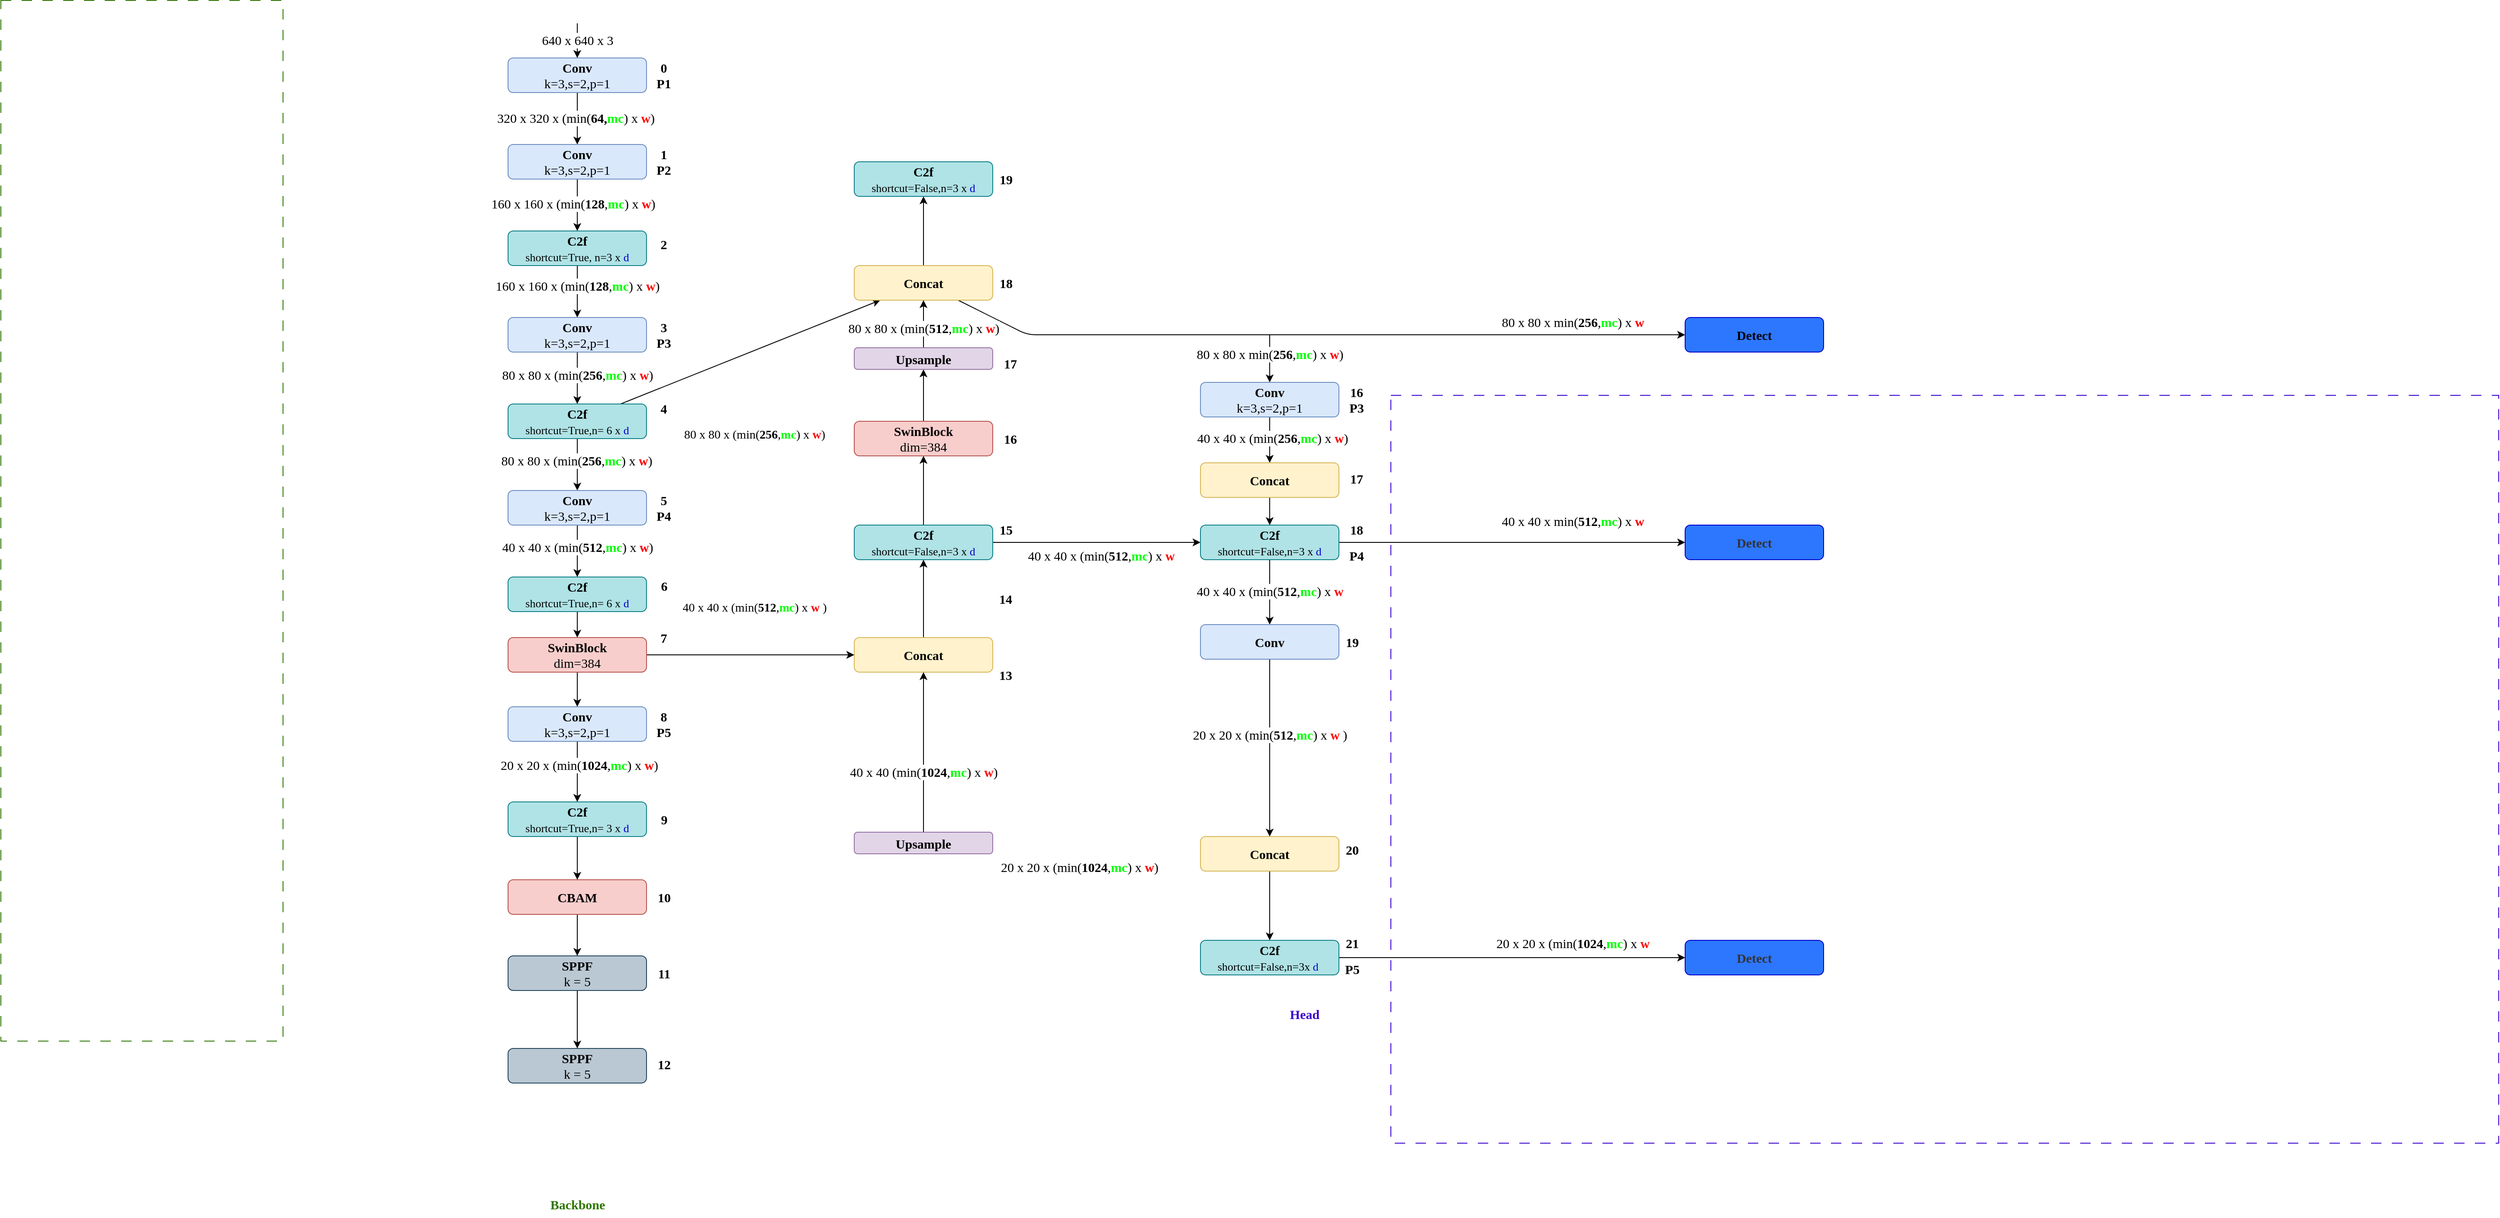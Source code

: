 <mxfile>
    <diagram id="m7DdTD2uF7JsQJq5TwqG" name="Page-1">
        <mxGraphModel dx="1376" dy="427" grid="1" gridSize="10" guides="1" tooltips="1" connect="1" arrows="1" fold="1" page="0" pageScale="1" pageWidth="1200" pageHeight="1600" math="0" shadow="0">
            <root>
                <mxCell id="0"/>
                <mxCell id="1" parent="0"/>
                <mxCell id="4" value="" style="edgeStyle=none;html=1;fontFamily=Verdana;fontSize=15;" parent="1" source="2" target="3" edge="1">
                    <mxGeometry relative="1" as="geometry"/>
                </mxCell>
                <mxCell id="33" value="320 x 320 x (min(&lt;b&gt;64,&lt;font style=&quot;color: rgb(0, 255, 0);&quot;&gt;mc&lt;/font&gt;&lt;/b&gt;) x &lt;b&gt;&lt;font style=&quot;color: rgb(255, 0, 0);&quot;&gt;w&lt;/font&gt;&lt;/b&gt;)" style="edgeLabel;html=1;align=center;verticalAlign=middle;resizable=0;points=[];fontFamily=Verdana;fontSize=15;" parent="4" vertex="1" connectable="0">
                    <mxGeometry x="-0.033" y="-2" relative="1" as="geometry">
                        <mxPoint as="offset"/>
                    </mxGeometry>
                </mxCell>
                <mxCell id="2" value="&lt;b&gt;&lt;font&gt;Conv&lt;/font&gt;&lt;/b&gt;&lt;div&gt;&lt;font&gt;k=3,s=2,p=1&lt;/font&gt;&lt;/div&gt;" style="rounded=1;whiteSpace=wrap;html=1;fillColor=#dae8fc;strokeColor=#6c8ebf;fontFamily=Verdana;fontSize=15;" parent="1" vertex="1">
                    <mxGeometry x="80" y="80" width="160" height="40" as="geometry"/>
                </mxCell>
                <mxCell id="6" value="" style="edgeStyle=none;html=1;fontFamily=Verdana;fontSize=15;" parent="1" source="3" target="5" edge="1">
                    <mxGeometry relative="1" as="geometry"/>
                </mxCell>
                <mxCell id="36" value="160 x 160 x (min(&lt;b&gt;128&lt;/b&gt;,&lt;b&gt;&lt;font style=&quot;color: rgb(0, 255, 0);&quot;&gt;mc&lt;/font&gt;&lt;/b&gt;) x &lt;b&gt;&lt;font style=&quot;color: rgb(255, 0, 0);&quot;&gt;w&lt;/font&gt;&lt;/b&gt;)" style="edgeLabel;html=1;align=center;verticalAlign=middle;resizable=0;points=[];fontFamily=Verdana;fontSize=15;" parent="6" vertex="1" connectable="0">
                    <mxGeometry x="-0.283" y="-1" relative="1" as="geometry">
                        <mxPoint x="-4" y="6" as="offset"/>
                    </mxGeometry>
                </mxCell>
                <mxCell id="3" value="&lt;b&gt;&lt;font&gt;Conv&lt;/font&gt;&lt;/b&gt;&lt;div&gt;&lt;font&gt;k=3,s=2,p=1&lt;/font&gt;&lt;/div&gt;" style="rounded=1;whiteSpace=wrap;html=1;fillColor=#dae8fc;strokeColor=#6c8ebf;fontFamily=Verdana;fontSize=15;" parent="1" vertex="1">
                    <mxGeometry x="80" y="180" width="160" height="40" as="geometry"/>
                </mxCell>
                <mxCell id="8" value="" style="edgeStyle=none;html=1;fontFamily=Verdana;fontSize=15;" parent="1" source="5" target="7" edge="1">
                    <mxGeometry relative="1" as="geometry"/>
                </mxCell>
                <mxCell id="38" value="160 x 160 x (min(&lt;b&gt;128&lt;/b&gt;,&lt;b&gt;&lt;font style=&quot;color: rgb(0, 255, 0);&quot;&gt;mc&lt;/font&gt;&lt;/b&gt;) x &lt;b&gt;&lt;font style=&quot;color: rgb(255, 0, 0);&quot;&gt;w&lt;/font&gt;&lt;/b&gt;)" style="edgeLabel;html=1;align=center;verticalAlign=middle;resizable=0;points=[];fontFamily=Verdana;fontSize=15;" parent="8" vertex="1" connectable="0">
                    <mxGeometry x="-0.233" relative="1" as="geometry">
                        <mxPoint as="offset"/>
                    </mxGeometry>
                </mxCell>
                <mxCell id="5" value="&lt;b&gt;&lt;font&gt;C2f&lt;/font&gt;&lt;/b&gt;&lt;div&gt;&lt;font style=&quot;font-size: 13px;&quot;&gt;shortcut=True, n=3 x&amp;nbsp;&lt;font style=&quot;color: rgb(0, 0, 204);&quot;&gt;d&lt;/font&gt;&lt;/font&gt;&lt;/div&gt;" style="rounded=1;whiteSpace=wrap;html=1;fillColor=#b0e3e6;strokeColor=#0e8088;align=center;fontFamily=Verdana;fontSize=15;" parent="1" vertex="1">
                    <mxGeometry x="80" y="280" width="160" height="40" as="geometry"/>
                </mxCell>
                <mxCell id="10" value="" style="edgeStyle=none;html=1;fontFamily=Verdana;fontSize=15;" parent="1" source="7" target="9" edge="1">
                    <mxGeometry relative="1" as="geometry"/>
                </mxCell>
                <mxCell id="39" value="80 x 80 x (min(&lt;b&gt;256&lt;/b&gt;,&lt;b&gt;&lt;font style=&quot;color: rgb(0, 255, 0);&quot;&gt;mc&lt;/font&gt;&lt;/b&gt;) x &lt;b&gt;&lt;font style=&quot;color: rgb(255, 0, 0);&quot;&gt;w&lt;/font&gt;&lt;/b&gt;)" style="edgeLabel;html=1;align=center;verticalAlign=middle;resizable=0;points=[];fontFamily=Verdana;fontSize=15;" parent="10" vertex="1" connectable="0">
                    <mxGeometry x="-0.133" relative="1" as="geometry">
                        <mxPoint as="offset"/>
                    </mxGeometry>
                </mxCell>
                <mxCell id="7" value="&lt;b&gt;Conv&lt;/b&gt;&lt;div&gt;&lt;font&gt;k=3,s=2,p=1&lt;/font&gt;&lt;/div&gt;" style="rounded=1;whiteSpace=wrap;html=1;fillColor=#dae8fc;strokeColor=#6c8ebf;fontFamily=Verdana;fontSize=15;" parent="1" vertex="1">
                    <mxGeometry x="80" y="380" width="160" height="40" as="geometry"/>
                </mxCell>
                <mxCell id="12" value="" style="edgeStyle=none;html=1;fontFamily=Verdana;fontSize=15;" parent="1" source="9" target="11" edge="1">
                    <mxGeometry relative="1" as="geometry"/>
                </mxCell>
                <mxCell id="40" value="80 x 80 x (min(&lt;b&gt;256&lt;/b&gt;,&lt;b&gt;&lt;font style=&quot;color: rgb(0, 255, 0);&quot;&gt;mc&lt;/font&gt;&lt;/b&gt;) x &lt;b&gt;&lt;font style=&quot;color: rgb(255, 0, 0);&quot;&gt;w&lt;/font&gt;&lt;/b&gt;)" style="edgeLabel;html=1;align=center;verticalAlign=middle;resizable=0;points=[];fontFamily=Verdana;fontSize=15;" parent="12" vertex="1" connectable="0">
                    <mxGeometry x="-0.183" y="-1" relative="1" as="geometry">
                        <mxPoint as="offset"/>
                    </mxGeometry>
                </mxCell>
                <mxCell id="54" value="" style="edgeStyle=none;html=1;fontFamily=Verdana;fontSize=15;" parent="1" source="9" target="53" edge="1">
                    <mxGeometry relative="1" as="geometry"/>
                </mxCell>
                <mxCell id="9" value="&lt;b&gt;&lt;font&gt;C2f&lt;/font&gt;&lt;/b&gt;&lt;div&gt;&lt;font style=&quot;font-size: 13px;&quot;&gt;shortcut=True,n= 6 x &lt;font style=&quot;color: rgb(0, 0, 204);&quot;&gt;d&lt;/font&gt;&lt;/font&gt;&lt;/div&gt;" style="rounded=1;whiteSpace=wrap;html=1;fillColor=#b0e3e6;strokeColor=#0e8088;fontFamily=Verdana;fontSize=15;" parent="1" vertex="1">
                    <mxGeometry x="80" y="480" width="160" height="40" as="geometry"/>
                </mxCell>
                <mxCell id="14" value="" style="edgeStyle=none;html=1;fontFamily=Verdana;fontSize=15;" parent="1" source="11" target="13" edge="1">
                    <mxGeometry relative="1" as="geometry"/>
                </mxCell>
                <mxCell id="41" value="40 x 40 x (min(&lt;b&gt;512&lt;/b&gt;,&lt;b&gt;&lt;font style=&quot;color: rgb(0, 255, 0);&quot;&gt;mc&lt;/font&gt;&lt;/b&gt;) x &lt;b&gt;&lt;font style=&quot;color: rgb(255, 0, 0);&quot;&gt;w&lt;/font&gt;&lt;/b&gt;)" style="edgeLabel;html=1;align=center;verticalAlign=middle;resizable=0;points=[];fontFamily=Verdana;fontSize=15;" parent="14" vertex="1" connectable="0">
                    <mxGeometry x="-0.183" relative="1" as="geometry">
                        <mxPoint as="offset"/>
                    </mxGeometry>
                </mxCell>
                <mxCell id="11" value="&lt;b&gt;&lt;font&gt;Conv&lt;/font&gt;&lt;/b&gt;&lt;div&gt;&lt;font&gt;k=3,s=2,p=1&lt;/font&gt;&lt;/div&gt;" style="rounded=1;whiteSpace=wrap;html=1;fillColor=#dae8fc;strokeColor=#6c8ebf;fontFamily=Verdana;fontSize=15;" parent="1" vertex="1">
                    <mxGeometry x="80" y="580" width="160" height="40" as="geometry"/>
                </mxCell>
                <mxCell id="171" value="" style="edgeStyle=none;html=1;" parent="1" source="13" target="170" edge="1">
                    <mxGeometry relative="1" as="geometry"/>
                </mxCell>
                <mxCell id="13" value="&lt;b&gt;&lt;font&gt;C2f&lt;/font&gt;&lt;/b&gt;&lt;div&gt;&lt;font style=&quot;font-size: 13px;&quot;&gt;shortcut=True,n= 6 x &lt;font style=&quot;color: rgb(0, 0, 204);&quot;&gt;d&lt;/font&gt;&lt;/font&gt;&lt;/div&gt;" style="rounded=1;whiteSpace=wrap;html=1;fillColor=#b0e3e6;strokeColor=#0e8088;fontFamily=Verdana;fontSize=15;" parent="1" vertex="1">
                    <mxGeometry x="80" y="680" width="160" height="40" as="geometry"/>
                </mxCell>
                <mxCell id="18" value="" style="edgeStyle=none;html=1;fontFamily=Verdana;fontSize=15;" parent="1" source="15" target="17" edge="1">
                    <mxGeometry relative="1" as="geometry"/>
                </mxCell>
                <mxCell id="43" value="20 x 20 x (min(&lt;b&gt;1024&lt;/b&gt;,&lt;b&gt;&lt;font style=&quot;color: rgb(0, 255, 0);&quot;&gt;mc&lt;/font&gt;&lt;/b&gt;) x &lt;b&gt;&lt;font style=&quot;color: rgb(255, 0, 0);&quot;&gt;w&lt;/font&gt;&lt;/b&gt;)" style="edgeLabel;html=1;align=center;verticalAlign=middle;resizable=0;points=[];fontFamily=Verdana;fontSize=15;" parent="18" vertex="1" connectable="0">
                    <mxGeometry x="-0.233" y="2" relative="1" as="geometry">
                        <mxPoint as="offset"/>
                    </mxGeometry>
                </mxCell>
                <mxCell id="15" value="&lt;b&gt;&lt;font&gt;Conv&lt;/font&gt;&lt;/b&gt;&lt;div&gt;&lt;font&gt;k=3,s=2,p=1&lt;/font&gt;&lt;/div&gt;" style="rounded=1;whiteSpace=wrap;html=1;fillColor=#dae8fc;strokeColor=#6c8ebf;fontFamily=Verdana;fontSize=15;" parent="1" vertex="1">
                    <mxGeometry x="80" y="830" width="160" height="40" as="geometry"/>
                </mxCell>
                <mxCell id="166" value="" style="edgeStyle=none;html=1;" parent="1" source="17" target="165" edge="1">
                    <mxGeometry relative="1" as="geometry"/>
                </mxCell>
                <mxCell id="17" value="&lt;b&gt;&lt;font&gt;C2f&lt;/font&gt;&lt;/b&gt;&lt;div&gt;&lt;span style=&quot;background-color: transparent;&quot;&gt;&lt;font style=&quot;font-size: 13px;&quot;&gt;shortcut=True,n= 3 x&amp;nbsp;&lt;font style=&quot;color: rgb(0, 0, 204);&quot;&gt;d&lt;/font&gt;&lt;/font&gt;&lt;/span&gt;&lt;/div&gt;" style="rounded=1;whiteSpace=wrap;html=1;fillColor=#b0e3e6;strokeColor=#0e8088;fontFamily=Verdana;fontSize=15;" parent="1" vertex="1">
                    <mxGeometry x="80" y="940" width="160" height="40" as="geometry"/>
                </mxCell>
                <mxCell id="158" value="" style="edgeStyle=none;html=1;" parent="1" source="19" target="157" edge="1">
                    <mxGeometry relative="1" as="geometry"/>
                </mxCell>
                <mxCell id="19" value="&lt;b&gt;&lt;font&gt;SPPF&lt;/font&gt;&lt;/b&gt;&lt;div&gt;&lt;font&gt;k = 5&lt;/font&gt;&lt;/div&gt;" style="rounded=1;whiteSpace=wrap;html=1;fillColor=#bac8d3;strokeColor=#23445d;fontFamily=Verdana;fontSize=15;" parent="1" vertex="1">
                    <mxGeometry x="80" y="1118" width="160" height="40" as="geometry"/>
                </mxCell>
                <mxCell id="21" value="" style="endArrow=classic;html=1;entryX=0.5;entryY=0;entryDx=0;entryDy=0;rounded=1;curved=0;verticalAlign=middle;horizontal=1;fontFamily=Verdana;fontSize=15;" parent="1" target="2" edge="1">
                    <mxGeometry width="50" height="50" relative="1" as="geometry">
                        <mxPoint x="160" y="40" as="sourcePoint"/>
                        <mxPoint x="134.72" y="80" as="targetPoint"/>
                    </mxGeometry>
                </mxCell>
                <mxCell id="26" value="Text" style="edgeLabel;html=1;align=center;verticalAlign=middle;resizable=0;points=[];fontFamily=Verdana;fontSize=15;" parent="21" vertex="1" connectable="0">
                    <mxGeometry x="-0.067" relative="1" as="geometry">
                        <mxPoint as="offset"/>
                    </mxGeometry>
                </mxCell>
                <mxCell id="27" value="640 x 640 x 3" style="edgeLabel;html=1;align=center;verticalAlign=middle;resizable=0;points=[];fontFamily=Verdana;fontSize=15;" parent="21" vertex="1" connectable="0">
                    <mxGeometry x="-0.067" y="3" relative="1" as="geometry">
                        <mxPoint x="-3" as="offset"/>
                    </mxGeometry>
                </mxCell>
                <mxCell id="28" value="&lt;b&gt;&lt;font&gt;0&lt;/font&gt;&lt;/b&gt;&lt;div&gt;&lt;b&gt;&lt;font&gt;P1&lt;/font&gt;&lt;/b&gt;&lt;/div&gt;" style="text;html=1;align=center;verticalAlign=middle;whiteSpace=wrap;rounded=0;fontFamily=Verdana;fontSize=15;" parent="1" vertex="1">
                    <mxGeometry x="230" y="85" width="60" height="30" as="geometry"/>
                </mxCell>
                <mxCell id="29" value="&lt;font&gt;&lt;b&gt;1&lt;/b&gt;&lt;br&gt;&lt;/font&gt;&lt;div&gt;&lt;b&gt;&lt;font&gt;P2&lt;/font&gt;&lt;/b&gt;&lt;/div&gt;" style="text;html=1;align=center;verticalAlign=middle;whiteSpace=wrap;rounded=0;fontFamily=Verdana;fontSize=15;" parent="1" vertex="1">
                    <mxGeometry x="245" y="185" width="30" height="30" as="geometry"/>
                </mxCell>
                <mxCell id="30" value="&lt;b style=&quot;background-color: transparent;&quot;&gt;&lt;font&gt;2&lt;/font&gt;&lt;/b&gt;" style="text;html=1;align=center;verticalAlign=middle;whiteSpace=wrap;rounded=0;fontFamily=Verdana;fontSize=15;" parent="1" vertex="1">
                    <mxGeometry x="230" y="280" width="60" height="30" as="geometry"/>
                </mxCell>
                <mxCell id="31" value="&lt;font&gt;&lt;b&gt;3&lt;/b&gt;&lt;br&gt;&lt;/font&gt;&lt;div&gt;&lt;b&gt;&lt;font&gt;P3&lt;/font&gt;&lt;/b&gt;&lt;/div&gt;" style="text;html=1;align=center;verticalAlign=middle;whiteSpace=wrap;rounded=0;fontFamily=Verdana;fontSize=15;" parent="1" vertex="1">
                    <mxGeometry x="230" y="385" width="60" height="30" as="geometry"/>
                </mxCell>
                <mxCell id="32" value="&lt;font&gt;&lt;b&gt;4&lt;/b&gt;&lt;/font&gt;" style="text;html=1;align=center;verticalAlign=middle;whiteSpace=wrap;rounded=0;fontFamily=Verdana;fontSize=15;" parent="1" vertex="1">
                    <mxGeometry x="230" y="470" width="60" height="30" as="geometry"/>
                </mxCell>
                <mxCell id="45" value="&lt;font&gt;&lt;b&gt;5&lt;/b&gt;&lt;/font&gt;&lt;div&gt;&lt;font&gt;&lt;b&gt;P4&lt;/b&gt;&lt;/font&gt;&lt;/div&gt;" style="text;html=1;align=center;verticalAlign=middle;whiteSpace=wrap;rounded=0;fontFamily=Verdana;fontSize=15;" parent="1" vertex="1">
                    <mxGeometry x="230" y="585" width="60" height="30" as="geometry"/>
                </mxCell>
                <mxCell id="47" value="&lt;font&gt;&lt;b&gt;7&lt;/b&gt;&lt;/font&gt;" style="text;html=1;align=center;verticalAlign=middle;whiteSpace=wrap;rounded=0;fontFamily=Verdana;fontSize=15;" parent="1" vertex="1">
                    <mxGeometry x="230" y="735" width="60" height="30" as="geometry"/>
                </mxCell>
                <mxCell id="48" value="&lt;font&gt;&lt;b&gt;8&lt;/b&gt;&lt;/font&gt;&lt;div&gt;&lt;font&gt;&lt;b&gt;P5&lt;/b&gt;&lt;/font&gt;&lt;/div&gt;" style="text;html=1;align=center;verticalAlign=middle;whiteSpace=wrap;rounded=0;fontFamily=Verdana;fontSize=15;" parent="1" vertex="1">
                    <mxGeometry x="230" y="835" width="60" height="30" as="geometry"/>
                </mxCell>
                <mxCell id="63" value="" style="edgeStyle=none;html=1;fontFamily=Verdana;fontSize=15;" parent="1" source="53" target="62" edge="1">
                    <mxGeometry relative="1" as="geometry"/>
                </mxCell>
                <mxCell id="55" value="&lt;font style=&quot;font-size: 14px;&quot;&gt;80 x 80 x (min(&lt;b&gt;256&lt;/b&gt;,&lt;b&gt;&lt;font style=&quot;color: rgb(0, 255, 0);&quot;&gt;mc&lt;/font&gt;&lt;/b&gt;) x &lt;b&gt;&lt;font style=&quot;color: rgb(255, 0, 0);&quot;&gt;w&lt;/font&gt;&lt;/b&gt;)&lt;/font&gt;" style="text;html=1;align=center;verticalAlign=middle;whiteSpace=wrap;rounded=0;fontFamily=Verdana;fontSize=15;" parent="1" vertex="1">
                    <mxGeometry x="245" y="500" width="240" height="30" as="geometry"/>
                </mxCell>
                <mxCell id="65" value="" style="edgeStyle=none;html=1;fontFamily=Verdana;fontSize=15;" parent="1" source="58" target="64" edge="1">
                    <mxGeometry relative="1" as="geometry"/>
                </mxCell>
                <mxCell id="58" value="&lt;b&gt;Concat&lt;/b&gt;" style="rounded=1;whiteSpace=wrap;html=1;fillColor=#fff2cc;strokeColor=#d6b656;fontFamily=Verdana;fontSize=15;" parent="1" vertex="1">
                    <mxGeometry x="480" y="750" width="160" height="40" as="geometry"/>
                </mxCell>
                <mxCell id="60" value="&lt;font style=&quot;font-size: 14px;&quot;&gt;40 x 40 x (min(&lt;b&gt;&lt;font style=&quot;color: rgb(0, 0, 0);&quot;&gt;512&lt;/font&gt;&lt;/b&gt;,&lt;b&gt;&lt;font style=&quot;color: rgb(0, 255, 0);&quot;&gt;mc&lt;/font&gt;&lt;/b&gt;) x &lt;b&gt;&lt;font style=&quot;color: rgb(255, 0, 0);&quot;&gt;w &lt;/font&gt;&lt;/b&gt;)&lt;/font&gt;" style="text;html=1;align=center;verticalAlign=middle;whiteSpace=wrap;rounded=0;fontFamily=Verdana;fontSize=15;" parent="1" vertex="1">
                    <mxGeometry x="245" y="710" width="240" height="10" as="geometry"/>
                </mxCell>
                <mxCell id="99" value="" style="edgeStyle=none;html=1;fontFamily=Verdana;fontSize=15;" parent="1" source="53" target="98" edge="1">
                    <mxGeometry relative="1" as="geometry">
                        <Array as="points">
                            <mxPoint x="680" y="400"/>
                        </Array>
                    </mxGeometry>
                </mxCell>
                <mxCell id="62" value="&lt;b&gt;&lt;font&gt;C2f&lt;/font&gt;&lt;/b&gt;&lt;div&gt;&lt;font style=&quot;font-size: 13px;&quot;&gt;shortcut=False,n=3 x &lt;font style=&quot;color: rgb(0, 0, 204);&quot;&gt;d&lt;/font&gt;&lt;/font&gt;&lt;/div&gt;" style="rounded=1;whiteSpace=wrap;html=1;fillColor=#b0e3e6;strokeColor=#0e8088;fontFamily=Verdana;fontSize=15;" parent="1" vertex="1">
                    <mxGeometry x="480" y="200" width="160" height="40" as="geometry"/>
                </mxCell>
                <mxCell id="90" value="" style="edgeStyle=none;html=1;fontFamily=Verdana;fontSize=15;" parent="1" source="64" target="89" edge="1">
                    <mxGeometry relative="1" as="geometry"/>
                </mxCell>
                <mxCell id="185" value="" style="edgeStyle=none;html=1;" parent="1" source="64" target="184" edge="1">
                    <mxGeometry relative="1" as="geometry"/>
                </mxCell>
                <mxCell id="64" value="&lt;b&gt;&lt;font&gt;C2f&lt;/font&gt;&lt;/b&gt;&lt;div&gt;&lt;font style=&quot;font-size: 13px;&quot;&gt;shortcut=False,n=3 x&amp;nbsp;&lt;font style=&quot;color: rgb(0, 0, 204);&quot;&gt;d&lt;/font&gt;&lt;/font&gt;&lt;/div&gt;" style="rounded=1;whiteSpace=wrap;html=1;fillColor=#b0e3e6;strokeColor=#0e8088;fontFamily=Verdana;fontSize=15;" parent="1" vertex="1">
                    <mxGeometry x="480" y="620" width="160" height="40" as="geometry"/>
                </mxCell>
                <mxCell id="76" value="" style="edgeStyle=none;html=1;fontFamily=Verdana;fontSize=15;" parent="1" source="74" target="53" edge="1">
                    <mxGeometry relative="1" as="geometry"/>
                </mxCell>
                <mxCell id="86" value="80 x 80 x (min(&lt;b&gt;512&lt;/b&gt;,&lt;b&gt;&lt;font style=&quot;color: rgb(0, 255, 0);&quot;&gt;mc&lt;/font&gt;&lt;/b&gt;) x &lt;b&gt;&lt;font style=&quot;color: rgb(255, 0, 0);&quot;&gt;w&lt;/font&gt;&lt;/b&gt;)" style="edgeLabel;html=1;align=center;verticalAlign=middle;resizable=0;points=[];fontFamily=Verdana;fontSize=15;" parent="76" vertex="1" connectable="0">
                    <mxGeometry x="-0.167" relative="1" as="geometry">
                        <mxPoint as="offset"/>
                    </mxGeometry>
                </mxCell>
                <mxCell id="74" value="&lt;b&gt;Upsample&lt;/b&gt;" style="rounded=1;whiteSpace=wrap;html=1;fillColor=#e1d5e7;strokeColor=#9673a6;fontFamily=Verdana;fontSize=15;" parent="1" vertex="1">
                    <mxGeometry x="480" y="415" width="160" height="25" as="geometry"/>
                </mxCell>
                <mxCell id="78" value="" style="edgeStyle=none;html=1;fontFamily=Verdana;fontSize=15;" parent="1" source="77" target="58" edge="1">
                    <mxGeometry relative="1" as="geometry"/>
                </mxCell>
                <mxCell id="84" value="40 x 40 (min(&lt;b&gt;1024&lt;/b&gt;,&lt;b&gt;&lt;font style=&quot;color: rgb(0, 255, 0);&quot;&gt;mc&lt;/font&gt;&lt;/b&gt;) x &lt;b&gt;&lt;font style=&quot;color: rgb(255, 0, 0);&quot;&gt;w&lt;/font&gt;&lt;/b&gt;)" style="edgeLabel;html=1;align=center;verticalAlign=middle;resizable=0;points=[];fontFamily=Verdana;fontSize=15;" parent="78" vertex="1" connectable="0">
                    <mxGeometry x="-0.244" relative="1" as="geometry">
                        <mxPoint as="offset"/>
                    </mxGeometry>
                </mxCell>
                <mxCell id="77" value="&lt;b&gt;Upsample&lt;/b&gt;" style="rounded=1;whiteSpace=wrap;html=1;fillColor=#e1d5e7;strokeColor=#9673a6;fontFamily=Verdana;fontSize=15;" parent="1" vertex="1">
                    <mxGeometry x="480" y="975" width="160" height="25" as="geometry"/>
                </mxCell>
                <mxCell id="107" value="" style="edgeStyle=none;html=1;fontFamily=Verdana;fontSize=15;" parent="1" source="80" target="106" edge="1">
                    <mxGeometry relative="1" as="geometry"/>
                </mxCell>
                <mxCell id="80" value="&lt;b&gt;Concat&lt;/b&gt;" style="rounded=1;whiteSpace=wrap;html=1;fillColor=#fff2cc;strokeColor=#d6b656;fontFamily=Verdana;fontSize=15;" parent="1" vertex="1">
                    <mxGeometry x="880" y="980" width="160" height="40" as="geometry"/>
                </mxCell>
                <mxCell id="87" value="&lt;font&gt;&lt;b&gt;13&lt;/b&gt;&lt;/font&gt;" style="text;html=1;align=center;verticalAlign=middle;whiteSpace=wrap;rounded=0;fontFamily=Verdana;fontSize=15;" parent="1" vertex="1">
                    <mxGeometry x="625" y="777.5" width="60" height="30" as="geometry"/>
                </mxCell>
                <mxCell id="88" value="&lt;font&gt;&lt;b&gt;14&lt;/b&gt;&lt;/font&gt;" style="text;html=1;align=center;verticalAlign=middle;whiteSpace=wrap;rounded=0;fontFamily=Verdana;fontSize=15;" parent="1" vertex="1">
                    <mxGeometry x="625" y="690" width="60" height="30" as="geometry"/>
                </mxCell>
                <mxCell id="103" value="" style="edgeStyle=none;html=1;fontFamily=Verdana;fontSize=15;" parent="1" source="89" target="102" edge="1">
                    <mxGeometry relative="1" as="geometry"/>
                </mxCell>
                <mxCell id="121" value="40 x 40 x (min(&lt;b&gt;512&lt;/b&gt;,&lt;b&gt;&lt;font style=&quot;color: rgb(0, 255, 0);&quot;&gt;mc&lt;/font&gt;&lt;/b&gt;) x &lt;b&gt;&lt;font style=&quot;color: rgb(255, 0, 0);&quot;&gt;w&lt;/font&gt;&lt;/b&gt;" style="edgeLabel;html=1;align=center;verticalAlign=middle;resizable=0;points=[];fontFamily=Verdana;fontSize=15;" parent="103" vertex="1" connectable="0">
                    <mxGeometry x="-0.048" relative="1" as="geometry">
                        <mxPoint as="offset"/>
                    </mxGeometry>
                </mxCell>
                <mxCell id="128" value="" style="edgeStyle=none;html=1;fontFamily=Verdana;fontSize=15;" parent="1" source="89" target="127" edge="1">
                    <mxGeometry relative="1" as="geometry"/>
                </mxCell>
                <mxCell id="89" value="&lt;font&gt;&lt;b&gt;C2f&lt;/b&gt;&lt;/font&gt;&lt;div&gt;&lt;font style=&quot;font-size: 13px;&quot;&gt;shortcut=False,n=3 x &lt;font style=&quot;color: rgb(0, 0, 204);&quot;&gt;d&lt;/font&gt;&lt;/font&gt;&lt;/div&gt;" style="rounded=1;whiteSpace=wrap;html=1;fillColor=#b0e3e6;strokeColor=#0e8088;fontFamily=Verdana;fontSize=15;" parent="1" vertex="1">
                    <mxGeometry x="880" y="620" width="160" height="40" as="geometry"/>
                </mxCell>
                <mxCell id="91" value="&lt;font&gt;&lt;b&gt;15&lt;/b&gt;&lt;/font&gt;" style="text;html=1;align=center;verticalAlign=middle;resizable=0;points=[];autosize=1;strokeColor=none;fillColor=none;fontFamily=Verdana;fontSize=15;" parent="1" vertex="1">
                    <mxGeometry x="635" y="610" width="40" height="30" as="geometry"/>
                </mxCell>
                <mxCell id="92" value="&lt;b&gt;&lt;font&gt;6&lt;/font&gt;&lt;/b&gt;" style="text;html=1;align=center;verticalAlign=middle;resizable=0;points=[];autosize=1;strokeColor=none;fillColor=none;fontFamily=Verdana;fontSize=15;" parent="1" vertex="1">
                    <mxGeometry x="245" y="675" width="30" height="30" as="geometry"/>
                </mxCell>
                <mxCell id="93" value="&lt;font&gt;&lt;b&gt;9&lt;/b&gt;&lt;/font&gt;" style="text;html=1;align=center;verticalAlign=middle;resizable=0;points=[];autosize=1;strokeColor=none;fillColor=none;fontFamily=Verdana;fontSize=15;" parent="1" vertex="1">
                    <mxGeometry x="245" y="945" width="30" height="30" as="geometry"/>
                </mxCell>
                <mxCell id="94" value="&lt;font&gt;40 x 40 x (min(&lt;b&gt;512&lt;/b&gt;,&lt;b&gt;&lt;font style=&quot;color: rgb(0, 255, 0);&quot;&gt;mc&lt;/font&gt;&lt;/b&gt;) x &lt;b&gt;&lt;font style=&quot;color: rgb(255, 0, 0);&quot;&gt;w&lt;/font&gt;&lt;/b&gt;&lt;/font&gt;" style="text;html=1;align=center;verticalAlign=middle;resizable=0;points=[];autosize=1;strokeColor=none;fillColor=none;fontFamily=Verdana;fontSize=15;" parent="1" vertex="1">
                    <mxGeometry x="640" y="640" width="250" height="30" as="geometry"/>
                </mxCell>
                <mxCell id="95" value="&lt;font&gt;20 x 20 x (min(&lt;b&gt;1024&lt;/b&gt;,&lt;b&gt;&lt;font style=&quot;color: rgb(0, 255, 0);&quot;&gt;mc&lt;/font&gt;&lt;/b&gt;) x &lt;b&gt;&lt;font style=&quot;color: rgb(255, 0, 0);&quot;&gt;w&lt;/font&gt;&lt;/b&gt;)&lt;/font&gt;" style="text;html=1;align=center;verticalAlign=middle;resizable=0;points=[];autosize=1;strokeColor=none;fillColor=none;fontFamily=Verdana;fontSize=15;" parent="1" vertex="1">
                    <mxGeometry x="610" y="1000" width="260" height="30" as="geometry"/>
                </mxCell>
                <mxCell id="97" value="&lt;b&gt;&lt;font&gt;16&lt;/font&gt;&lt;/b&gt;" style="text;html=1;align=center;verticalAlign=middle;resizable=0;points=[];autosize=1;strokeColor=none;fillColor=none;fontFamily=Verdana;fontSize=15;" parent="1" vertex="1">
                    <mxGeometry x="640" y="505" width="40" height="30" as="geometry"/>
                </mxCell>
                <mxCell id="98" value="&lt;b&gt;Detect&lt;/b&gt;" style="rounded=1;whiteSpace=wrap;html=1;fontFamily=Verdana;fontSize=15;fillColor=#2D77FF;strokeColor=#0000CC;" parent="1" vertex="1">
                    <mxGeometry x="1440" y="380" width="160" height="40" as="geometry"/>
                </mxCell>
                <mxCell id="105" value="" style="edgeStyle=none;html=1;entryX=0.5;entryY=0;entryDx=0;entryDy=0;fontFamily=Verdana;fontSize=15;" parent="1" source="102" target="80" edge="1">
                    <mxGeometry relative="1" as="geometry">
                        <mxPoint x="685" y="860" as="targetPoint"/>
                    </mxGeometry>
                </mxCell>
                <mxCell id="120" value="20 x 20 x (min(&lt;b&gt;512&lt;/b&gt;,&lt;b&gt;&lt;font style=&quot;color: rgb(0, 255, 0);&quot;&gt;mc&lt;/font&gt;&lt;/b&gt;) x &lt;b&gt;&lt;font style=&quot;color: rgb(255, 0, 0);&quot;&gt;w &lt;/font&gt;&lt;/b&gt;)" style="edgeLabel;html=1;align=center;verticalAlign=middle;resizable=0;points=[];fontFamily=Verdana;fontSize=15;" parent="105" vertex="1" connectable="0">
                    <mxGeometry x="-0.152" relative="1" as="geometry">
                        <mxPoint as="offset"/>
                    </mxGeometry>
                </mxCell>
                <mxCell id="102" value="&lt;b&gt;Conv&lt;/b&gt;" style="rounded=1;whiteSpace=wrap;html=1;fillColor=#dae8fc;strokeColor=#6c8ebf;fontFamily=Verdana;fontSize=15;" parent="1" vertex="1">
                    <mxGeometry x="880" y="735" width="160" height="40" as="geometry"/>
                </mxCell>
                <mxCell id="110" value="" style="edgeStyle=none;html=1;fontFamily=Verdana;fontSize=15;" parent="1" source="106" target="109" edge="1">
                    <mxGeometry relative="1" as="geometry"/>
                </mxCell>
                <mxCell id="106" value="&lt;b&gt;C2f&lt;/b&gt;&lt;div&gt;&lt;font&gt;&lt;font style=&quot;font-size: 13px;&quot;&gt;shortcut=False,n=3x&amp;nbsp;&lt;font style=&quot;color: rgb(0, 0, 204);&quot;&gt;d&lt;/font&gt;&lt;/font&gt;&lt;font style=&quot;font-weight: bold; color: rgb(0, 0, 204);&quot;&gt;&lt;span&gt;&amp;nbsp;&lt;/span&gt;&lt;/font&gt;&lt;/font&gt;&lt;/div&gt;" style="rounded=1;whiteSpace=wrap;html=1;fillColor=#b0e3e6;strokeColor=#0e8088;fontFamily=Verdana;fontSize=15;" parent="1" vertex="1">
                    <mxGeometry x="880" y="1100" width="160" height="40" as="geometry"/>
                </mxCell>
                <mxCell id="109" value="&lt;b&gt;Detect&lt;/b&gt;" style="rounded=1;whiteSpace=wrap;html=1;fillColor=#2D77FF;strokeColor=#0000CC;fontColor=#333333;fontFamily=Verdana;fontSize=15;" parent="1" vertex="1">
                    <mxGeometry x="1440" y="1100" width="160" height="40" as="geometry"/>
                </mxCell>
                <mxCell id="111" value="&lt;font&gt;&lt;b&gt;21&lt;/b&gt;&lt;/font&gt;" style="text;html=1;align=center;verticalAlign=middle;resizable=0;points=[];autosize=1;strokeColor=none;fillColor=none;fontFamily=Verdana;fontSize=15;" parent="1" vertex="1">
                    <mxGeometry x="1035" y="1088" width="40" height="30" as="geometry"/>
                </mxCell>
                <mxCell id="112" value="&lt;font&gt;&lt;b&gt;P5&lt;/b&gt;&lt;/font&gt;" style="text;html=1;align=center;verticalAlign=middle;resizable=0;points=[];autosize=1;strokeColor=none;fillColor=none;fontFamily=Verdana;fontSize=15;" parent="1" vertex="1">
                    <mxGeometry x="1030" y="1118" width="50" height="30" as="geometry"/>
                </mxCell>
                <mxCell id="113" value="&lt;font&gt;20 x 20 x (min(&lt;b&gt;1024&lt;/b&gt;,&lt;b&gt;&lt;font style=&quot;color: rgb(0, 255, 0);&quot;&gt;mc&lt;/font&gt;&lt;/b&gt;) x &lt;b&gt;&lt;font style=&quot;color: rgb(255, 0, 0);&quot;&gt;w&lt;/font&gt;&lt;/b&gt;&lt;/font&gt;" style="text;html=1;align=center;verticalAlign=middle;resizable=0;points=[];autosize=1;strokeColor=none;fillColor=none;fontFamily=Verdana;fontSize=15;" parent="1" vertex="1">
                    <mxGeometry x="1180" y="1088" width="260" height="30" as="geometry"/>
                </mxCell>
                <mxCell id="114" value="" style="endArrow=classic;html=1;entryX=0.5;entryY=0;entryDx=0;entryDy=0;fontFamily=Verdana;fontSize=15;" parent="1" target="116" edge="1">
                    <mxGeometry width="50" height="50" relative="1" as="geometry">
                        <mxPoint x="960" y="400" as="sourcePoint"/>
                        <mxPoint x="684.48" y="476.48" as="targetPoint"/>
                    </mxGeometry>
                </mxCell>
                <mxCell id="123" value="80 x 80 x min(&lt;b&gt;256&lt;/b&gt;,&lt;b&gt;&lt;font style=&quot;color: rgb(0, 255, 0);&quot;&gt;mc&lt;/font&gt;&lt;/b&gt;) x &lt;b&gt;&lt;font style=&quot;color: rgb(255, 0, 0);&quot;&gt;w&lt;/font&gt;&lt;/b&gt;)" style="edgeLabel;html=1;align=center;verticalAlign=middle;resizable=0;points=[];fontFamily=Verdana;fontSize=15;" parent="114" vertex="1" connectable="0">
                    <mxGeometry x="-0.207" relative="1" as="geometry">
                        <mxPoint as="offset"/>
                    </mxGeometry>
                </mxCell>
                <mxCell id="118" value="" style="edgeStyle=none;html=1;fontFamily=Verdana;fontSize=15;" parent="1" source="116" target="117" edge="1">
                    <mxGeometry relative="1" as="geometry"/>
                </mxCell>
                <mxCell id="122" value="40 x 40 x (min(&lt;b&gt;256&lt;/b&gt;,&lt;b&gt;&lt;font style=&quot;color: rgb(0, 255, 0);&quot;&gt;mc&lt;/font&gt;&lt;/b&gt;) x &lt;b&gt;&lt;font style=&quot;color: rgb(255, 0, 0);&quot;&gt;w&lt;/font&gt;&lt;/b&gt;)" style="edgeLabel;html=1;align=center;verticalAlign=middle;resizable=0;points=[];fontFamily=Verdana;fontSize=15;" parent="118" vertex="1" connectable="0">
                    <mxGeometry x="-0.088" y="3" relative="1" as="geometry">
                        <mxPoint as="offset"/>
                    </mxGeometry>
                </mxCell>
                <mxCell id="116" value="&lt;font&gt;&lt;b&gt;Conv&lt;/b&gt;&lt;/font&gt;&lt;div&gt;&lt;font&gt;k=3,s=2,p=1&lt;/font&gt;&lt;/div&gt;" style="rounded=1;whiteSpace=wrap;html=1;fillColor=#dae8fc;strokeColor=#6c8ebf;fontFamily=Verdana;fontSize=15;" parent="1" vertex="1">
                    <mxGeometry x="880" y="455" width="160" height="40" as="geometry"/>
                </mxCell>
                <mxCell id="119" value="" style="edgeStyle=none;html=1;fontFamily=Verdana;fontSize=15;" parent="1" source="117" target="89" edge="1">
                    <mxGeometry relative="1" as="geometry"/>
                </mxCell>
                <mxCell id="117" value="&lt;b&gt;Concat&lt;/b&gt;" style="rounded=1;whiteSpace=wrap;html=1;fillColor=#fff2cc;strokeColor=#d6b656;fontFamily=Verdana;fontSize=15;" parent="1" vertex="1">
                    <mxGeometry x="880" y="548" width="160" height="40" as="geometry"/>
                </mxCell>
                <mxCell id="124" value="&lt;font&gt;&lt;b&gt;20&lt;/b&gt;&lt;/font&gt;" style="text;html=1;align=center;verticalAlign=middle;resizable=0;points=[];autosize=1;strokeColor=none;fillColor=none;fontFamily=Verdana;fontSize=15;" parent="1" vertex="1">
                    <mxGeometry x="1035" y="980" width="40" height="30" as="geometry"/>
                </mxCell>
                <mxCell id="126" value="&lt;font&gt;&lt;b&gt;19&lt;/b&gt;&lt;/font&gt;" style="text;html=1;align=center;verticalAlign=middle;resizable=0;points=[];autosize=1;strokeColor=none;fillColor=none;fontFamily=Verdana;fontSize=15;" parent="1" vertex="1">
                    <mxGeometry x="1035" y="740" width="40" height="30" as="geometry"/>
                </mxCell>
                <mxCell id="127" value="&lt;b&gt;Detect&lt;/b&gt;" style="rounded=1;whiteSpace=wrap;html=1;fillColor=#2D77FF;strokeColor=#0000CC;fontColor=#333333;fontFamily=Verdana;fontSize=15;" parent="1" vertex="1">
                    <mxGeometry x="1440" y="620" width="160" height="40" as="geometry"/>
                </mxCell>
                <mxCell id="129" value="&lt;font&gt;&lt;b&gt;18&lt;/b&gt;&lt;/font&gt;" style="text;html=1;align=center;verticalAlign=middle;resizable=0;points=[];autosize=1;strokeColor=none;fillColor=none;fontFamily=Verdana;fontSize=15;" parent="1" vertex="1">
                    <mxGeometry x="1040" y="610" width="40" height="30" as="geometry"/>
                </mxCell>
                <mxCell id="130" value="&lt;font&gt;&lt;b&gt;P4&lt;/b&gt;&lt;/font&gt;" style="text;html=1;align=center;verticalAlign=middle;resizable=0;points=[];autosize=1;strokeColor=none;fillColor=none;fontFamily=Verdana;fontSize=15;" parent="1" vertex="1">
                    <mxGeometry x="1035" y="640" width="50" height="30" as="geometry"/>
                </mxCell>
                <mxCell id="133" value="&lt;b&gt;&lt;font&gt;17&lt;/font&gt;&lt;/b&gt;" style="text;html=1;align=center;verticalAlign=middle;resizable=0;points=[];autosize=1;strokeColor=none;fillColor=none;fontFamily=Verdana;fontSize=15;" parent="1" vertex="1">
                    <mxGeometry x="1040" y="550.5" width="40" height="30" as="geometry"/>
                </mxCell>
                <mxCell id="134" value="&lt;b&gt;&lt;font&gt;16&lt;/font&gt;&lt;/b&gt;&lt;div&gt;&lt;b&gt;&lt;font&gt;P3&lt;/font&gt;&lt;/b&gt;&lt;/div&gt;" style="text;html=1;align=center;verticalAlign=middle;resizable=0;points=[];autosize=1;strokeColor=none;fillColor=none;fontFamily=Verdana;fontSize=15;" parent="1" vertex="1">
                    <mxGeometry x="1035" y="450" width="50" height="50" as="geometry"/>
                </mxCell>
                <mxCell id="135" value="&lt;font&gt;80 x 80 x min(&lt;b&gt;256&lt;/b&gt;,&lt;b&gt;&lt;font style=&quot;color: rgb(0, 255, 0);&quot;&gt;mc&lt;/font&gt;&lt;/b&gt;) x &lt;b&gt;&lt;font style=&quot;color: rgb(255, 0, 0);&quot;&gt;w&lt;/font&gt;&lt;/b&gt;&lt;/font&gt;" style="text;html=1;align=center;verticalAlign=middle;resizable=0;points=[];autosize=1;strokeColor=none;fillColor=none;fontFamily=Verdana;fontSize=15;" parent="1" vertex="1">
                    <mxGeometry x="1190" y="370" width="240" height="30" as="geometry"/>
                </mxCell>
                <mxCell id="137" value="&lt;font&gt;40 x 40 x min(&lt;b&gt;512&lt;/b&gt;,&lt;b&gt;&lt;font style=&quot;color: rgb(0, 255, 0);&quot;&gt;mc&lt;/font&gt;&lt;/b&gt;) x &lt;b&gt;&lt;font style=&quot;color: rgb(255, 0, 0);&quot;&gt;w&lt;/font&gt;&lt;/b&gt;&lt;/font&gt;" style="text;html=1;align=center;verticalAlign=middle;resizable=0;points=[];autosize=1;strokeColor=none;fillColor=none;fontFamily=Verdana;fontSize=15;" parent="1" vertex="1">
                    <mxGeometry x="1190" y="600" width="240" height="30" as="geometry"/>
                </mxCell>
                <mxCell id="140" value="" style="rounded=0;whiteSpace=wrap;html=1;dashed=1;dashPattern=12 12;fillColor=none;fontColor=#ffffff;strokeColor=#3700CC;fontFamily=Verdana;fontSize=15;" parent="1" vertex="1">
                    <mxGeometry x="1100" y="470" width="1280" height="864.5" as="geometry"/>
                </mxCell>
                <mxCell id="141" value="" style="rounded=0;whiteSpace=wrap;html=1;fillColor=none;fontColor=#ffffff;strokeColor=#2D7600;dashed=1;dashPattern=12 12;fontFamily=Verdana;fontSize=15;" parent="1" vertex="1">
                    <mxGeometry x="-506" y="13.5" width="326" height="1203" as="geometry"/>
                </mxCell>
                <mxCell id="151" value="&lt;b&gt;&lt;font style=&quot;color: rgb(55, 0, 204);&quot;&gt;Head&lt;/font&gt;&lt;/b&gt;" style="text;html=1;align=center;verticalAlign=middle;resizable=0;points=[];autosize=1;strokeColor=none;fillColor=none;fontFamily=Verdana;fontSize=15;" parent="1" vertex="1">
                    <mxGeometry x="965" y="1170" width="70" height="30" as="geometry"/>
                </mxCell>
                <mxCell id="155" value="&lt;div&gt;&lt;br&gt;&lt;/div&gt;&lt;div&gt;&lt;br&gt;&lt;/div&gt;" style="text;html=1;align=center;verticalAlign=middle;resizable=0;points=[];autosize=1;strokeColor=none;fillColor=none;fontFamily=Verdana;fontSize=15;" parent="1" vertex="1">
                    <mxGeometry x="136" y="1175" width="20" height="50" as="geometry"/>
                </mxCell>
                <mxCell id="156" value="&lt;b&gt;&lt;font style=&quot;color: rgb(45, 118, 0);&quot;&gt;Backbone&lt;/font&gt;&lt;/b&gt;" style="text;html=1;align=center;verticalAlign=middle;resizable=0;points=[];autosize=1;strokeColor=none;fillColor=none;fontFamily=Verdana;fontSize=15;" parent="1" vertex="1">
                    <mxGeometry x="105" y="1390" width="110" height="30" as="geometry"/>
                </mxCell>
                <mxCell id="157" value="&lt;b&gt;&lt;font&gt;SPPF&lt;/font&gt;&lt;/b&gt;&lt;div&gt;&lt;font&gt;k = 5&lt;/font&gt;&lt;/div&gt;" style="rounded=1;whiteSpace=wrap;html=1;fillColor=#bac8d3;strokeColor=#23445d;fontFamily=Verdana;fontSize=15;" parent="1" vertex="1">
                    <mxGeometry x="80" y="1225" width="160" height="40" as="geometry"/>
                </mxCell>
                <mxCell id="168" value="" style="edgeStyle=none;html=1;" parent="1" source="165" target="19" edge="1">
                    <mxGeometry relative="1" as="geometry"/>
                </mxCell>
                <mxCell id="165" value="&lt;b&gt;CBAM&lt;/b&gt;" style="rounded=1;whiteSpace=wrap;html=1;fillColor=#f8cecc;strokeColor=#b85450;fontFamily=Verdana;fontSize=15;" parent="1" vertex="1">
                    <mxGeometry x="80" y="1030" width="160" height="40" as="geometry"/>
                </mxCell>
                <mxCell id="172" value="" style="edgeStyle=none;html=1;" parent="1" source="170" target="15" edge="1">
                    <mxGeometry relative="1" as="geometry"/>
                </mxCell>
                <mxCell id="191" value="" style="edgeStyle=none;html=1;entryX=0;entryY=0.5;entryDx=0;entryDy=0;" parent="1" source="170" target="58" edge="1">
                    <mxGeometry relative="1" as="geometry">
                        <mxPoint x="320" y="770" as="targetPoint"/>
                    </mxGeometry>
                </mxCell>
                <mxCell id="170" value="&lt;b&gt;SwinBlock&lt;/b&gt;&lt;div&gt;dim=384&lt;/div&gt;" style="rounded=1;whiteSpace=wrap;html=1;fillColor=#f8cecc;strokeColor=#b85450;fontFamily=Verdana;fontSize=15;" parent="1" vertex="1">
                    <mxGeometry x="80" y="750" width="160" height="40" as="geometry"/>
                </mxCell>
                <mxCell id="173" value="&lt;b&gt;&lt;font style=&quot;font-size: 15px;&quot; face=&quot;Verdana&quot;&gt;10&lt;/font&gt;&lt;/b&gt;" style="text;html=1;align=center;verticalAlign=middle;resizable=0;points=[];autosize=1;strokeColor=none;fillColor=none;" parent="1" vertex="1">
                    <mxGeometry x="240" y="1035" width="40" height="30" as="geometry"/>
                </mxCell>
                <mxCell id="175" value="&lt;b&gt;&lt;font face=&quot;Verdana&quot; style=&quot;font-size: 15px;&quot;&gt;11&lt;/font&gt;&lt;/b&gt;" style="text;html=1;align=center;verticalAlign=middle;resizable=0;points=[];autosize=1;strokeColor=none;fillColor=none;" parent="1" vertex="1">
                    <mxGeometry x="240" y="1123" width="40" height="30" as="geometry"/>
                </mxCell>
                <mxCell id="176" value="&lt;b&gt;&lt;font face=&quot;Verdana&quot; style=&quot;font-size: 15px;&quot;&gt;12&lt;/font&gt;&lt;/b&gt;" style="text;html=1;align=center;verticalAlign=middle;resizable=0;points=[];autosize=1;strokeColor=none;fillColor=none;" parent="1" vertex="1">
                    <mxGeometry x="240" y="1228" width="40" height="30" as="geometry"/>
                </mxCell>
                <mxCell id="53" value="&lt;b&gt;Concat&lt;/b&gt;" style="rounded=1;whiteSpace=wrap;html=1;fillColor=#fff2cc;strokeColor=#d6b656;fontFamily=Verdana;fontSize=15;" parent="1" vertex="1">
                    <mxGeometry x="480" y="320" width="160" height="40" as="geometry"/>
                </mxCell>
                <mxCell id="186" value="" style="edgeStyle=none;html=1;" parent="1" source="184" target="74" edge="1">
                    <mxGeometry relative="1" as="geometry"/>
                </mxCell>
                <mxCell id="184" value="&lt;b&gt;SwinBlock&lt;/b&gt;&lt;div&gt;dim=384&lt;/div&gt;" style="rounded=1;whiteSpace=wrap;html=1;fillColor=#f8cecc;strokeColor=#b85450;fontFamily=Verdana;fontSize=15;" parent="1" vertex="1">
                    <mxGeometry x="480" y="500" width="160" height="40" as="geometry"/>
                </mxCell>
                <mxCell id="187" value="&lt;b&gt;&lt;font face=&quot;Verdana&quot; style=&quot;font-size: 15px;&quot;&gt;17&lt;/font&gt;&lt;/b&gt;" style="text;html=1;align=center;verticalAlign=middle;resizable=0;points=[];autosize=1;strokeColor=none;fillColor=none;" parent="1" vertex="1">
                    <mxGeometry x="640" y="418" width="40" height="30" as="geometry"/>
                </mxCell>
                <mxCell id="188" value="&lt;b&gt;&lt;font face=&quot;Verdana&quot; style=&quot;font-size: 15px;&quot;&gt;18&lt;/font&gt;&lt;/b&gt;" style="text;html=1;align=center;verticalAlign=middle;resizable=0;points=[];autosize=1;strokeColor=none;fillColor=none;" parent="1" vertex="1">
                    <mxGeometry x="635" y="325" width="40" height="30" as="geometry"/>
                </mxCell>
                <mxCell id="189" value="&lt;b&gt;&lt;font face=&quot;Verdana&quot; style=&quot;font-size: 15px;&quot;&gt;19&lt;/font&gt;&lt;/b&gt;" style="text;html=1;align=center;verticalAlign=middle;resizable=0;points=[];autosize=1;strokeColor=none;fillColor=none;" parent="1" vertex="1">
                    <mxGeometry x="635" y="205" width="40" height="30" as="geometry"/>
                </mxCell>
            </root>
        </mxGraphModel>
    </diagram>
    <diagram id="BCsiZsydA4IPmQJmRhY2" name="Page-2">
        <mxGraphModel dx="576" dy="427" grid="0" gridSize="10" guides="1" tooltips="1" connect="1" arrows="1" fold="1" page="1" pageScale="1" pageWidth="1200" pageHeight="1600" math="0" shadow="0">
            <root>
                <mxCell id="0"/>
                <mxCell id="1" parent="0"/>
            </root>
        </mxGraphModel>
    </diagram>
</mxfile>